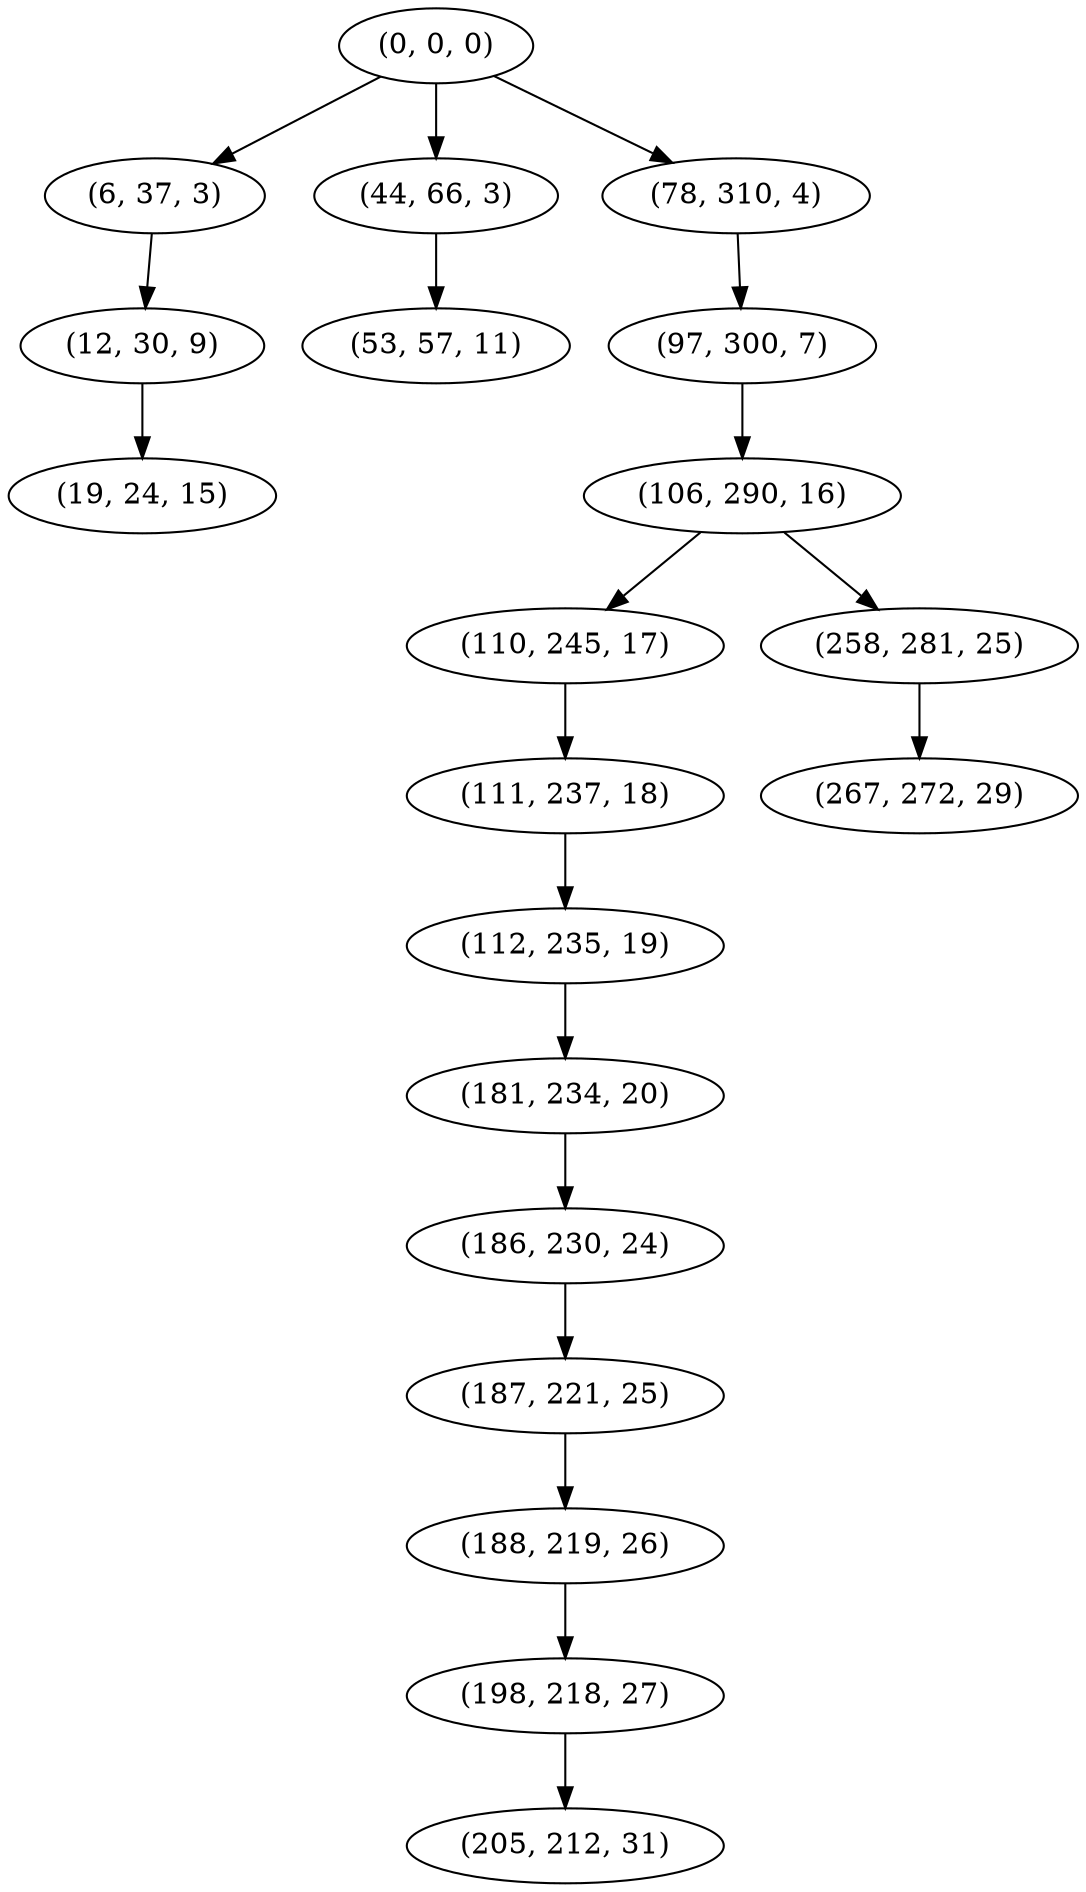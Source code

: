 digraph tree {
    "(0, 0, 0)";
    "(6, 37, 3)";
    "(12, 30, 9)";
    "(19, 24, 15)";
    "(44, 66, 3)";
    "(53, 57, 11)";
    "(78, 310, 4)";
    "(97, 300, 7)";
    "(106, 290, 16)";
    "(110, 245, 17)";
    "(111, 237, 18)";
    "(112, 235, 19)";
    "(181, 234, 20)";
    "(186, 230, 24)";
    "(187, 221, 25)";
    "(188, 219, 26)";
    "(198, 218, 27)";
    "(205, 212, 31)";
    "(258, 281, 25)";
    "(267, 272, 29)";
    "(0, 0, 0)" -> "(6, 37, 3)";
    "(0, 0, 0)" -> "(44, 66, 3)";
    "(0, 0, 0)" -> "(78, 310, 4)";
    "(6, 37, 3)" -> "(12, 30, 9)";
    "(12, 30, 9)" -> "(19, 24, 15)";
    "(44, 66, 3)" -> "(53, 57, 11)";
    "(78, 310, 4)" -> "(97, 300, 7)";
    "(97, 300, 7)" -> "(106, 290, 16)";
    "(106, 290, 16)" -> "(110, 245, 17)";
    "(106, 290, 16)" -> "(258, 281, 25)";
    "(110, 245, 17)" -> "(111, 237, 18)";
    "(111, 237, 18)" -> "(112, 235, 19)";
    "(112, 235, 19)" -> "(181, 234, 20)";
    "(181, 234, 20)" -> "(186, 230, 24)";
    "(186, 230, 24)" -> "(187, 221, 25)";
    "(187, 221, 25)" -> "(188, 219, 26)";
    "(188, 219, 26)" -> "(198, 218, 27)";
    "(198, 218, 27)" -> "(205, 212, 31)";
    "(258, 281, 25)" -> "(267, 272, 29)";
}
